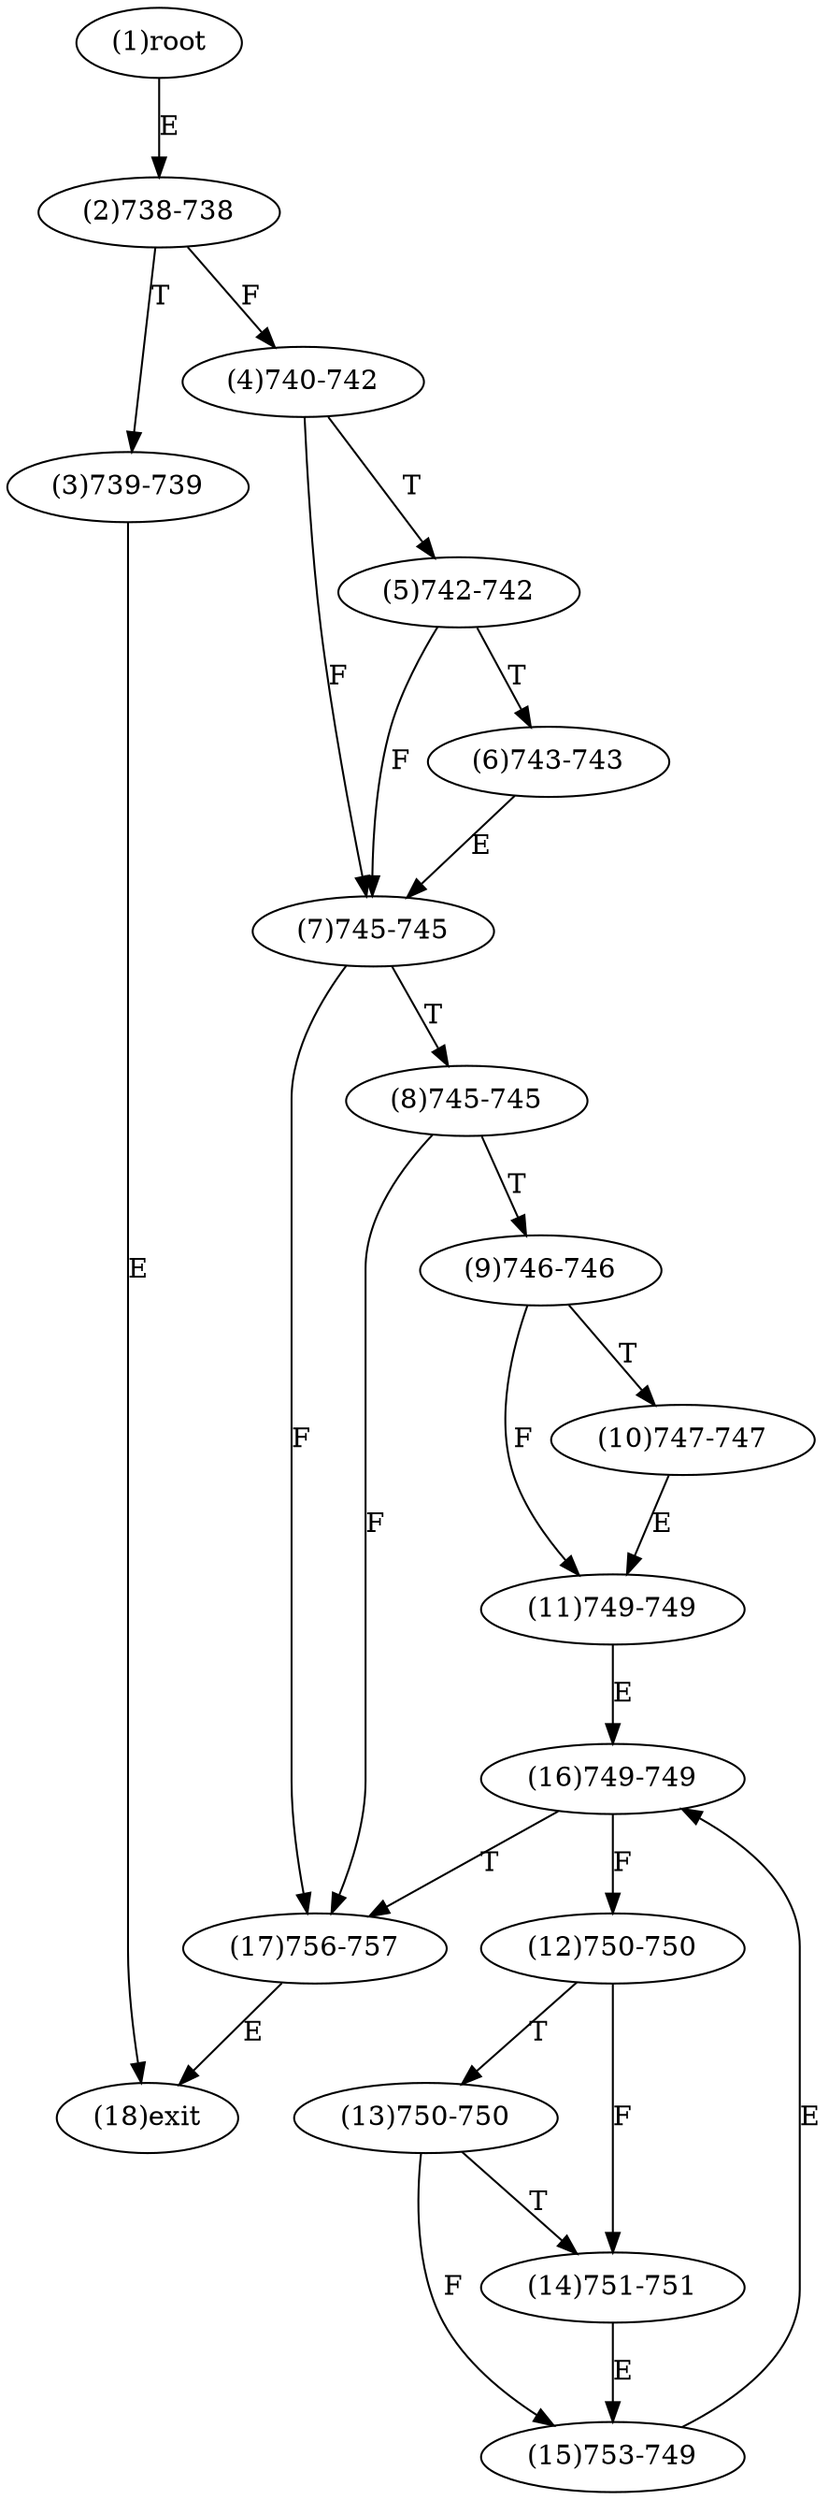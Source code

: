 digraph "" { 
1[ label="(1)root"];
2[ label="(2)738-738"];
3[ label="(3)739-739"];
4[ label="(4)740-742"];
5[ label="(5)742-742"];
6[ label="(6)743-743"];
7[ label="(7)745-745"];
8[ label="(8)745-745"];
9[ label="(9)746-746"];
10[ label="(10)747-747"];
11[ label="(11)749-749"];
12[ label="(12)750-750"];
13[ label="(13)750-750"];
14[ label="(14)751-751"];
15[ label="(15)753-749"];
17[ label="(17)756-757"];
16[ label="(16)749-749"];
18[ label="(18)exit"];
1->2[ label="E"];
2->4[ label="F"];
2->3[ label="T"];
3->18[ label="E"];
4->7[ label="F"];
4->5[ label="T"];
5->7[ label="F"];
5->6[ label="T"];
6->7[ label="E"];
7->17[ label="F"];
7->8[ label="T"];
8->17[ label="F"];
8->9[ label="T"];
9->11[ label="F"];
9->10[ label="T"];
10->11[ label="E"];
11->16[ label="E"];
12->14[ label="F"];
12->13[ label="T"];
13->15[ label="F"];
13->14[ label="T"];
14->15[ label="E"];
15->16[ label="E"];
16->12[ label="F"];
16->17[ label="T"];
17->18[ label="E"];
}